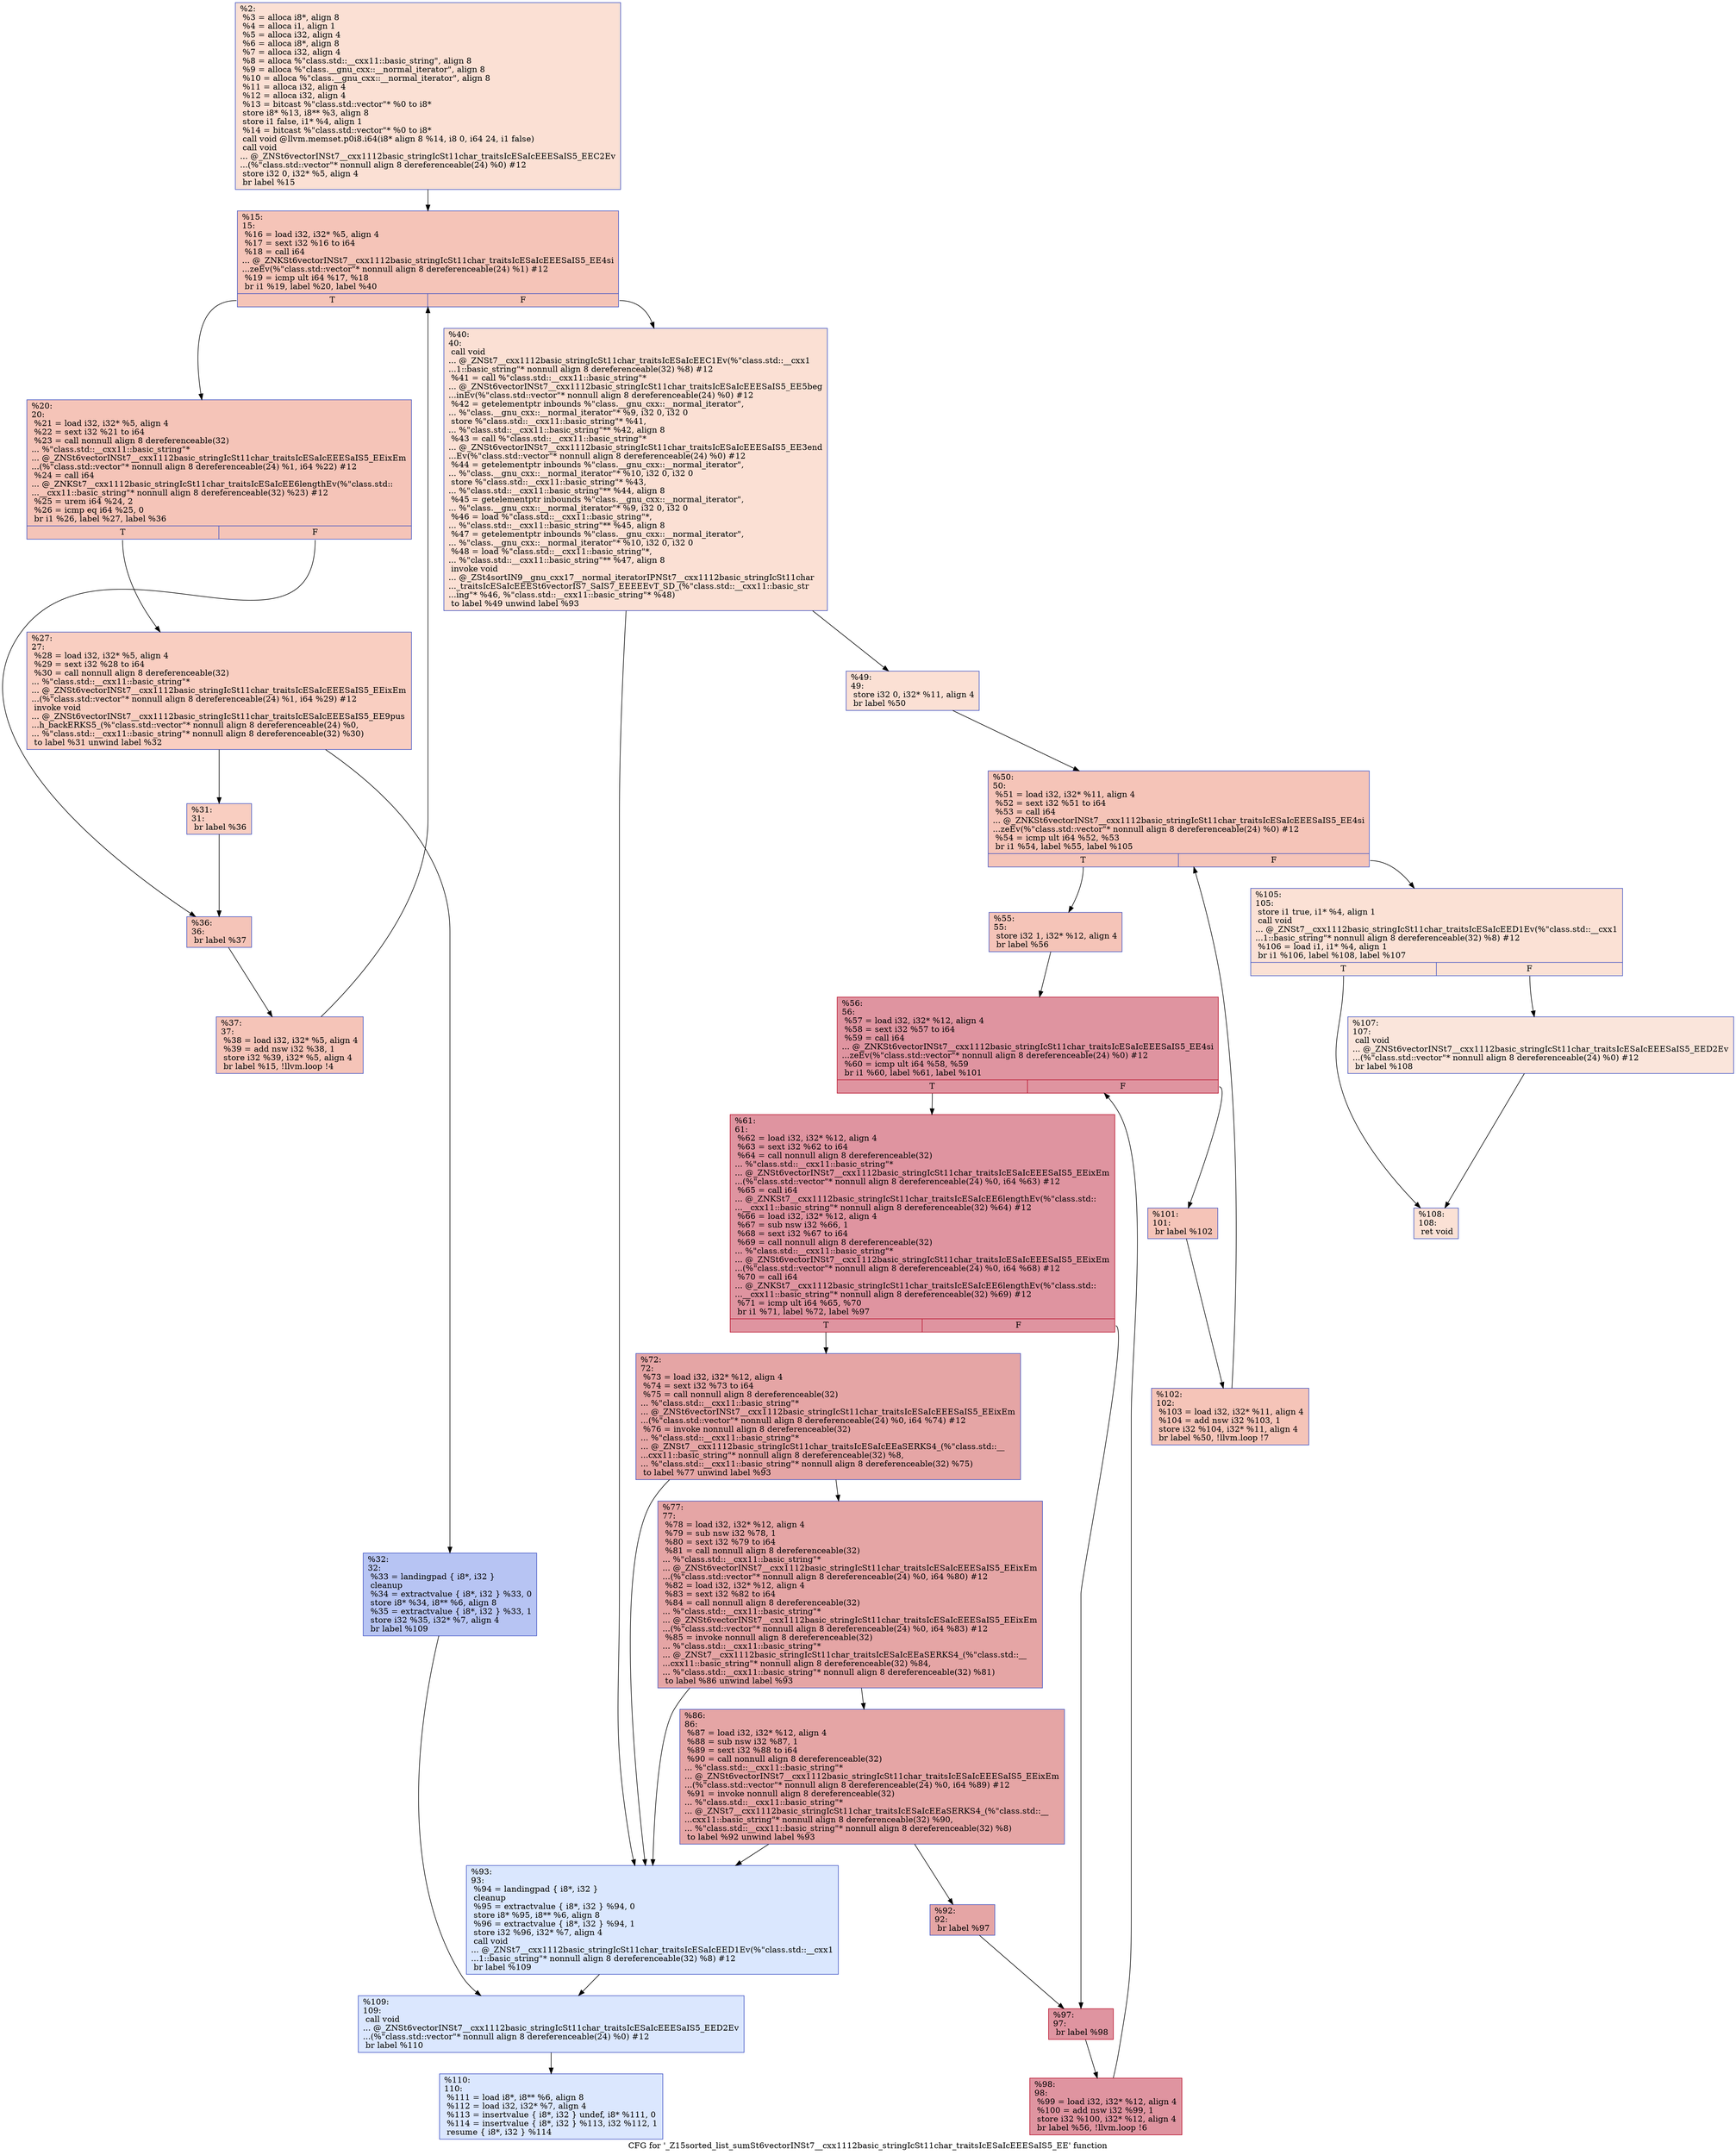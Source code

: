 digraph "CFG for '_Z15sorted_list_sumSt6vectorINSt7__cxx1112basic_stringIcSt11char_traitsIcESaIcEEESaIS5_EE' function" {
	label="CFG for '_Z15sorted_list_sumSt6vectorINSt7__cxx1112basic_stringIcSt11char_traitsIcESaIcEEESaIS5_EE' function";

	Node0x5592610dd6e0 [shape=record,color="#3d50c3ff", style=filled, fillcolor="#f7b99e70",label="{%2:\l  %3 = alloca i8*, align 8\l  %4 = alloca i1, align 1\l  %5 = alloca i32, align 4\l  %6 = alloca i8*, align 8\l  %7 = alloca i32, align 4\l  %8 = alloca %\"class.std::__cxx11::basic_string\", align 8\l  %9 = alloca %\"class.__gnu_cxx::__normal_iterator\", align 8\l  %10 = alloca %\"class.__gnu_cxx::__normal_iterator\", align 8\l  %11 = alloca i32, align 4\l  %12 = alloca i32, align 4\l  %13 = bitcast %\"class.std::vector\"* %0 to i8*\l  store i8* %13, i8** %3, align 8\l  store i1 false, i1* %4, align 1\l  %14 = bitcast %\"class.std::vector\"* %0 to i8*\l  call void @llvm.memset.p0i8.i64(i8* align 8 %14, i8 0, i64 24, i1 false)\l  call void\l... @_ZNSt6vectorINSt7__cxx1112basic_stringIcSt11char_traitsIcESaIcEEESaIS5_EEC2Ev\l...(%\"class.std::vector\"* nonnull align 8 dereferenceable(24) %0) #12\l  store i32 0, i32* %5, align 4\l  br label %15\l}"];
	Node0x5592610dd6e0 -> Node0x5592610dea70;
	Node0x5592610dea70 [shape=record,color="#3d50c3ff", style=filled, fillcolor="#e97a5f70",label="{%15:\l15:                                               \l  %16 = load i32, i32* %5, align 4\l  %17 = sext i32 %16 to i64\l  %18 = call i64\l... @_ZNKSt6vectorINSt7__cxx1112basic_stringIcSt11char_traitsIcESaIcEEESaIS5_EE4si\l...zeEv(%\"class.std::vector\"* nonnull align 8 dereferenceable(24) %1) #12\l  %19 = icmp ult i64 %17, %18\l  br i1 %19, label %20, label %40\l|{<s0>T|<s1>F}}"];
	Node0x5592610dea70:s0 -> Node0x5592610deee0;
	Node0x5592610dea70:s1 -> Node0x5592610def30;
	Node0x5592610deee0 [shape=record,color="#3d50c3ff", style=filled, fillcolor="#e97a5f70",label="{%20:\l20:                                               \l  %21 = load i32, i32* %5, align 4\l  %22 = sext i32 %21 to i64\l  %23 = call nonnull align 8 dereferenceable(32)\l... %\"class.std::__cxx11::basic_string\"*\l... @_ZNSt6vectorINSt7__cxx1112basic_stringIcSt11char_traitsIcESaIcEEESaIS5_EEixEm\l...(%\"class.std::vector\"* nonnull align 8 dereferenceable(24) %1, i64 %22) #12\l  %24 = call i64\l... @_ZNKSt7__cxx1112basic_stringIcSt11char_traitsIcESaIcEE6lengthEv(%\"class.std::\l...__cxx11::basic_string\"* nonnull align 8 dereferenceable(32) %23) #12\l  %25 = urem i64 %24, 2\l  %26 = icmp eq i64 %25, 0\l  br i1 %26, label %27, label %36\l|{<s0>T|<s1>F}}"];
	Node0x5592610deee0:s0 -> Node0x5592610df3c0;
	Node0x5592610deee0:s1 -> Node0x5592610df790;
	Node0x5592610df3c0 [shape=record,color="#3d50c3ff", style=filled, fillcolor="#f2907270",label="{%27:\l27:                                               \l  %28 = load i32, i32* %5, align 4\l  %29 = sext i32 %28 to i64\l  %30 = call nonnull align 8 dereferenceable(32)\l... %\"class.std::__cxx11::basic_string\"*\l... @_ZNSt6vectorINSt7__cxx1112basic_stringIcSt11char_traitsIcESaIcEEESaIS5_EEixEm\l...(%\"class.std::vector\"* nonnull align 8 dereferenceable(24) %1, i64 %29) #12\l  invoke void\l... @_ZNSt6vectorINSt7__cxx1112basic_stringIcSt11char_traitsIcESaIcEEESaIS5_EE9pus\l...h_backERKS5_(%\"class.std::vector\"* nonnull align 8 dereferenceable(24) %0,\l... %\"class.std::__cxx11::basic_string\"* nonnull align 8 dereferenceable(32) %30)\l          to label %31 unwind label %32\l}"];
	Node0x5592610df3c0 -> Node0x5592610dfc30;
	Node0x5592610df3c0 -> Node0x5592610dfc80;
	Node0x5592610dfc30 [shape=record,color="#3d50c3ff", style=filled, fillcolor="#f2907270",label="{%31:\l31:                                               \l  br label %36\l}"];
	Node0x5592610dfc30 -> Node0x5592610df790;
	Node0x5592610dfc80 [shape=record,color="#3d50c3ff", style=filled, fillcolor="#5b7ae570",label="{%32:\l32:                                               \l  %33 = landingpad \{ i8*, i32 \}\l          cleanup\l  %34 = extractvalue \{ i8*, i32 \} %33, 0\l  store i8* %34, i8** %6, align 8\l  %35 = extractvalue \{ i8*, i32 \} %33, 1\l  store i32 %35, i32* %7, align 4\l  br label %109\l}"];
	Node0x5592610dfc80 -> Node0x5592610e0640;
	Node0x5592610df790 [shape=record,color="#3d50c3ff", style=filled, fillcolor="#e97a5f70",label="{%36:\l36:                                               \l  br label %37\l}"];
	Node0x5592610df790 -> Node0x5592610e0700;
	Node0x5592610e0700 [shape=record,color="#3d50c3ff", style=filled, fillcolor="#e97a5f70",label="{%37:\l37:                                               \l  %38 = load i32, i32* %5, align 4\l  %39 = add nsw i32 %38, 1\l  store i32 %39, i32* %5, align 4\l  br label %15, !llvm.loop !4\l}"];
	Node0x5592610e0700 -> Node0x5592610dea70;
	Node0x5592610def30 [shape=record,color="#3d50c3ff", style=filled, fillcolor="#f7b99e70",label="{%40:\l40:                                               \l  call void\l... @_ZNSt7__cxx1112basic_stringIcSt11char_traitsIcESaIcEEC1Ev(%\"class.std::__cxx1\l...1::basic_string\"* nonnull align 8 dereferenceable(32) %8) #12\l  %41 = call %\"class.std::__cxx11::basic_string\"*\l... @_ZNSt6vectorINSt7__cxx1112basic_stringIcSt11char_traitsIcESaIcEEESaIS5_EE5beg\l...inEv(%\"class.std::vector\"* nonnull align 8 dereferenceable(24) %0) #12\l  %42 = getelementptr inbounds %\"class.__gnu_cxx::__normal_iterator\",\l... %\"class.__gnu_cxx::__normal_iterator\"* %9, i32 0, i32 0\l  store %\"class.std::__cxx11::basic_string\"* %41,\l... %\"class.std::__cxx11::basic_string\"** %42, align 8\l  %43 = call %\"class.std::__cxx11::basic_string\"*\l... @_ZNSt6vectorINSt7__cxx1112basic_stringIcSt11char_traitsIcESaIcEEESaIS5_EE3end\l...Ev(%\"class.std::vector\"* nonnull align 8 dereferenceable(24) %0) #12\l  %44 = getelementptr inbounds %\"class.__gnu_cxx::__normal_iterator\",\l... %\"class.__gnu_cxx::__normal_iterator\"* %10, i32 0, i32 0\l  store %\"class.std::__cxx11::basic_string\"* %43,\l... %\"class.std::__cxx11::basic_string\"** %44, align 8\l  %45 = getelementptr inbounds %\"class.__gnu_cxx::__normal_iterator\",\l... %\"class.__gnu_cxx::__normal_iterator\"* %9, i32 0, i32 0\l  %46 = load %\"class.std::__cxx11::basic_string\"*,\l... %\"class.std::__cxx11::basic_string\"** %45, align 8\l  %47 = getelementptr inbounds %\"class.__gnu_cxx::__normal_iterator\",\l... %\"class.__gnu_cxx::__normal_iterator\"* %10, i32 0, i32 0\l  %48 = load %\"class.std::__cxx11::basic_string\"*,\l... %\"class.std::__cxx11::basic_string\"** %47, align 8\l  invoke void\l... @_ZSt4sortIN9__gnu_cxx17__normal_iteratorIPNSt7__cxx1112basic_stringIcSt11char\l..._traitsIcESaIcEEESt6vectorIS7_SaIS7_EEEEEvT_SD_(%\"class.std::__cxx11::basic_str\l...ing\"* %46, %\"class.std::__cxx11::basic_string\"* %48)\l          to label %49 unwind label %93\l}"];
	Node0x5592610def30 -> Node0x5592610e21a0;
	Node0x5592610def30 -> Node0x5592610e21f0;
	Node0x5592610e21a0 [shape=record,color="#3d50c3ff", style=filled, fillcolor="#f7b99e70",label="{%49:\l49:                                               \l  store i32 0, i32* %11, align 4\l  br label %50\l}"];
	Node0x5592610e21a0 -> Node0x5592610e2540;
	Node0x5592610e2540 [shape=record,color="#3d50c3ff", style=filled, fillcolor="#e97a5f70",label="{%50:\l50:                                               \l  %51 = load i32, i32* %11, align 4\l  %52 = sext i32 %51 to i64\l  %53 = call i64\l... @_ZNKSt6vectorINSt7__cxx1112basic_stringIcSt11char_traitsIcESaIcEEESaIS5_EE4si\l...zeEv(%\"class.std::vector\"* nonnull align 8 dereferenceable(24) %0) #12\l  %54 = icmp ult i64 %52, %53\l  br i1 %54, label %55, label %105\l|{<s0>T|<s1>F}}"];
	Node0x5592610e2540:s0 -> Node0x5592610e2920;
	Node0x5592610e2540:s1 -> Node0x5592610e2970;
	Node0x5592610e2920 [shape=record,color="#3d50c3ff", style=filled, fillcolor="#e97a5f70",label="{%55:\l55:                                               \l  store i32 1, i32* %12, align 4\l  br label %56\l}"];
	Node0x5592610e2920 -> Node0x5592610e2b40;
	Node0x5592610e2b40 [shape=record,color="#b70d28ff", style=filled, fillcolor="#b70d2870",label="{%56:\l56:                                               \l  %57 = load i32, i32* %12, align 4\l  %58 = sext i32 %57 to i64\l  %59 = call i64\l... @_ZNKSt6vectorINSt7__cxx1112basic_stringIcSt11char_traitsIcESaIcEEESaIS5_EE4si\l...zeEv(%\"class.std::vector\"* nonnull align 8 dereferenceable(24) %0) #12\l  %60 = icmp ult i64 %58, %59\l  br i1 %60, label %61, label %101\l|{<s0>T|<s1>F}}"];
	Node0x5592610e2b40:s0 -> Node0x5592610e2e80;
	Node0x5592610e2b40:s1 -> Node0x5592610e2ed0;
	Node0x5592610e2e80 [shape=record,color="#b70d28ff", style=filled, fillcolor="#b70d2870",label="{%61:\l61:                                               \l  %62 = load i32, i32* %12, align 4\l  %63 = sext i32 %62 to i64\l  %64 = call nonnull align 8 dereferenceable(32)\l... %\"class.std::__cxx11::basic_string\"*\l... @_ZNSt6vectorINSt7__cxx1112basic_stringIcSt11char_traitsIcESaIcEEESaIS5_EEixEm\l...(%\"class.std::vector\"* nonnull align 8 dereferenceable(24) %0, i64 %63) #12\l  %65 = call i64\l... @_ZNKSt7__cxx1112basic_stringIcSt11char_traitsIcESaIcEE6lengthEv(%\"class.std::\l...__cxx11::basic_string\"* nonnull align 8 dereferenceable(32) %64) #12\l  %66 = load i32, i32* %12, align 4\l  %67 = sub nsw i32 %66, 1\l  %68 = sext i32 %67 to i64\l  %69 = call nonnull align 8 dereferenceable(32)\l... %\"class.std::__cxx11::basic_string\"*\l... @_ZNSt6vectorINSt7__cxx1112basic_stringIcSt11char_traitsIcESaIcEEESaIS5_EEixEm\l...(%\"class.std::vector\"* nonnull align 8 dereferenceable(24) %0, i64 %68) #12\l  %70 = call i64\l... @_ZNKSt7__cxx1112basic_stringIcSt11char_traitsIcESaIcEE6lengthEv(%\"class.std::\l...__cxx11::basic_string\"* nonnull align 8 dereferenceable(32) %69) #12\l  %71 = icmp ult i64 %65, %70\l  br i1 %71, label %72, label %97\l|{<s0>T|<s1>F}}"];
	Node0x5592610e2e80:s0 -> Node0x5592610e3a00;
	Node0x5592610e2e80:s1 -> Node0x5592610e3bd0;
	Node0x5592610e3a00 [shape=record,color="#3d50c3ff", style=filled, fillcolor="#c5333470",label="{%72:\l72:                                               \l  %73 = load i32, i32* %12, align 4\l  %74 = sext i32 %73 to i64\l  %75 = call nonnull align 8 dereferenceable(32)\l... %\"class.std::__cxx11::basic_string\"*\l... @_ZNSt6vectorINSt7__cxx1112basic_stringIcSt11char_traitsIcESaIcEEESaIS5_EEixEm\l...(%\"class.std::vector\"* nonnull align 8 dereferenceable(24) %0, i64 %74) #12\l  %76 = invoke nonnull align 8 dereferenceable(32)\l... %\"class.std::__cxx11::basic_string\"*\l... @_ZNSt7__cxx1112basic_stringIcSt11char_traitsIcESaIcEEaSERKS4_(%\"class.std::__\l...cxx11::basic_string\"* nonnull align 8 dereferenceable(32) %8,\l... %\"class.std::__cxx11::basic_string\"* nonnull align 8 dereferenceable(32) %75)\l          to label %77 unwind label %93\l}"];
	Node0x5592610e3a00 -> Node0x5592610e3f90;
	Node0x5592610e3a00 -> Node0x5592610e21f0;
	Node0x5592610e3f90 [shape=record,color="#3d50c3ff", style=filled, fillcolor="#c5333470",label="{%77:\l77:                                               \l  %78 = load i32, i32* %12, align 4\l  %79 = sub nsw i32 %78, 1\l  %80 = sext i32 %79 to i64\l  %81 = call nonnull align 8 dereferenceable(32)\l... %\"class.std::__cxx11::basic_string\"*\l... @_ZNSt6vectorINSt7__cxx1112basic_stringIcSt11char_traitsIcESaIcEEESaIS5_EEixEm\l...(%\"class.std::vector\"* nonnull align 8 dereferenceable(24) %0, i64 %80) #12\l  %82 = load i32, i32* %12, align 4\l  %83 = sext i32 %82 to i64\l  %84 = call nonnull align 8 dereferenceable(32)\l... %\"class.std::__cxx11::basic_string\"*\l... @_ZNSt6vectorINSt7__cxx1112basic_stringIcSt11char_traitsIcESaIcEEESaIS5_EEixEm\l...(%\"class.std::vector\"* nonnull align 8 dereferenceable(24) %0, i64 %83) #12\l  %85 = invoke nonnull align 8 dereferenceable(32)\l... %\"class.std::__cxx11::basic_string\"*\l... @_ZNSt7__cxx1112basic_stringIcSt11char_traitsIcESaIcEEaSERKS4_(%\"class.std::__\l...cxx11::basic_string\"* nonnull align 8 dereferenceable(32) %84,\l... %\"class.std::__cxx11::basic_string\"* nonnull align 8 dereferenceable(32) %81)\l          to label %86 unwind label %93\l}"];
	Node0x5592610e3f90 -> Node0x5592610e4750;
	Node0x5592610e3f90 -> Node0x5592610e21f0;
	Node0x5592610e4750 [shape=record,color="#3d50c3ff", style=filled, fillcolor="#c5333470",label="{%86:\l86:                                               \l  %87 = load i32, i32* %12, align 4\l  %88 = sub nsw i32 %87, 1\l  %89 = sext i32 %88 to i64\l  %90 = call nonnull align 8 dereferenceable(32)\l... %\"class.std::__cxx11::basic_string\"*\l... @_ZNSt6vectorINSt7__cxx1112basic_stringIcSt11char_traitsIcESaIcEEESaIS5_EEixEm\l...(%\"class.std::vector\"* nonnull align 8 dereferenceable(24) %0, i64 %89) #12\l  %91 = invoke nonnull align 8 dereferenceable(32)\l... %\"class.std::__cxx11::basic_string\"*\l... @_ZNSt7__cxx1112basic_stringIcSt11char_traitsIcESaIcEEaSERKS4_(%\"class.std::__\l...cxx11::basic_string\"* nonnull align 8 dereferenceable(32) %90,\l... %\"class.std::__cxx11::basic_string\"* nonnull align 8 dereferenceable(32) %8)\l          to label %92 unwind label %93\l}"];
	Node0x5592610e4750 -> Node0x5592610e4b90;
	Node0x5592610e4750 -> Node0x5592610e21f0;
	Node0x5592610e4b90 [shape=record,color="#3d50c3ff", style=filled, fillcolor="#c5333470",label="{%92:\l92:                                               \l  br label %97\l}"];
	Node0x5592610e4b90 -> Node0x5592610e3bd0;
	Node0x5592610e21f0 [shape=record,color="#3d50c3ff", style=filled, fillcolor="#abc8fd70",label="{%93:\l93:                                               \l  %94 = landingpad \{ i8*, i32 \}\l          cleanup\l  %95 = extractvalue \{ i8*, i32 \} %94, 0\l  store i8* %95, i8** %6, align 8\l  %96 = extractvalue \{ i8*, i32 \} %94, 1\l  store i32 %96, i32* %7, align 4\l  call void\l... @_ZNSt7__cxx1112basic_stringIcSt11char_traitsIcESaIcEED1Ev(%\"class.std::__cxx1\l...1::basic_string\"* nonnull align 8 dereferenceable(32) %8) #12\l  br label %109\l}"];
	Node0x5592610e21f0 -> Node0x5592610e0640;
	Node0x5592610e3bd0 [shape=record,color="#b70d28ff", style=filled, fillcolor="#b70d2870",label="{%97:\l97:                                               \l  br label %98\l}"];
	Node0x5592610e3bd0 -> Node0x5592610e4fe0;
	Node0x5592610e4fe0 [shape=record,color="#b70d28ff", style=filled, fillcolor="#b70d2870",label="{%98:\l98:                                               \l  %99 = load i32, i32* %12, align 4\l  %100 = add nsw i32 %99, 1\l  store i32 %100, i32* %12, align 4\l  br label %56, !llvm.loop !6\l}"];
	Node0x5592610e4fe0 -> Node0x5592610e2b40;
	Node0x5592610e2ed0 [shape=record,color="#3d50c3ff", style=filled, fillcolor="#e97a5f70",label="{%101:\l101:                                              \l  br label %102\l}"];
	Node0x5592610e2ed0 -> Node0x5592610e55b0;
	Node0x5592610e55b0 [shape=record,color="#3d50c3ff", style=filled, fillcolor="#e97a5f70",label="{%102:\l102:                                              \l  %103 = load i32, i32* %11, align 4\l  %104 = add nsw i32 %103, 1\l  store i32 %104, i32* %11, align 4\l  br label %50, !llvm.loop !7\l}"];
	Node0x5592610e55b0 -> Node0x5592610e2540;
	Node0x5592610e2970 [shape=record,color="#3d50c3ff", style=filled, fillcolor="#f7bca170",label="{%105:\l105:                                              \l  store i1 true, i1* %4, align 1\l  call void\l... @_ZNSt7__cxx1112basic_stringIcSt11char_traitsIcESaIcEED1Ev(%\"class.std::__cxx1\l...1::basic_string\"* nonnull align 8 dereferenceable(32) %8) #12\l  %106 = load i1, i1* %4, align 1\l  br i1 %106, label %108, label %107\l|{<s0>T|<s1>F}}"];
	Node0x5592610e2970:s0 -> Node0x5592610e59d0;
	Node0x5592610e2970:s1 -> Node0x5592610e5bc0;
	Node0x5592610e5bc0 [shape=record,color="#3d50c3ff", style=filled, fillcolor="#f4c5ad70",label="{%107:\l107:                                              \l  call void\l... @_ZNSt6vectorINSt7__cxx1112basic_stringIcSt11char_traitsIcESaIcEEESaIS5_EED2Ev\l...(%\"class.std::vector\"* nonnull align 8 dereferenceable(24) %0) #12\l  br label %108\l}"];
	Node0x5592610e5bc0 -> Node0x5592610e59d0;
	Node0x5592610e59d0 [shape=record,color="#3d50c3ff", style=filled, fillcolor="#f7bca170",label="{%108:\l108:                                              \l  ret void\l}"];
	Node0x5592610e0640 [shape=record,color="#3d50c3ff", style=filled, fillcolor="#aec9fc70",label="{%109:\l109:                                              \l  call void\l... @_ZNSt6vectorINSt7__cxx1112basic_stringIcSt11char_traitsIcESaIcEEESaIS5_EED2Ev\l...(%\"class.std::vector\"* nonnull align 8 dereferenceable(24) %0) #12\l  br label %110\l}"];
	Node0x5592610e0640 -> Node0x5592610e61c0;
	Node0x5592610e61c0 [shape=record,color="#3d50c3ff", style=filled, fillcolor="#aec9fc70",label="{%110:\l110:                                              \l  %111 = load i8*, i8** %6, align 8\l  %112 = load i32, i32* %7, align 4\l  %113 = insertvalue \{ i8*, i32 \} undef, i8* %111, 0\l  %114 = insertvalue \{ i8*, i32 \} %113, i32 %112, 1\l  resume \{ i8*, i32 \} %114\l}"];
}
